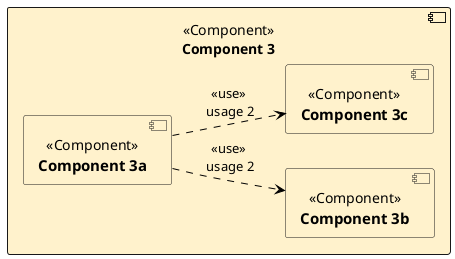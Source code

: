 @startuml layer component 3
left to right direction
skinparam component {
    backgroundColor<<Component>> #fff2cc
    FontStyle normal
}

Component "**Component 3**" <<Component>> as l1 {
        [===Component 3a] <<Component>> as 3a
        [===Component 3b] <<Component>> as 3b
        [===Component 3c] <<Component>> as 3c
}

3a --> 3b  #black;line.dashed;:<<use>>\n usage 2
3a --> 3c  #black;line.dashed;:<<use>>\n usage 2

@enduml
